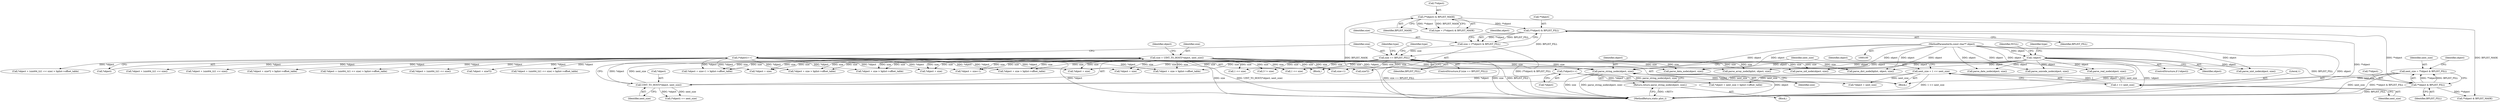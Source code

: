 digraph "0_libplist_32ee5213fe64f1e10ec76c1ee861ee6f233120dd@pointer" {
"1000395" [label="(Call,parse_string_node(object, size))"];
"1000113" [label="(Call,!object)"];
"1000102" [label="(MethodParameterIn,const char** object)"];
"1000202" [label="(Call,size = UINT_TO_HOST(*object, next_size))"];
"1000204" [label="(Call,UINT_TO_HOST(*object, next_size))"];
"1000178" [label="(Call,(*object)++)"];
"1000131" [label="(Call,(*object)++)"];
"1000181" [label="(Call,next_size = 1 << next_size)"];
"1000183" [label="(Call,1 << next_size)"];
"1000150" [label="(Call,next_size = **object & BPLIST_FILL)"];
"1000152" [label="(Call,**object & BPLIST_FILL)"];
"1000126" [label="(Call,(**object) & BPLIST_FILL)"];
"1000119" [label="(Call,(**object) & BPLIST_MASK)"];
"1000135" [label="(Call,size == BPLIST_FILL)"];
"1000124" [label="(Call,size = (**object) & BPLIST_FILL)"];
"1000394" [label="(Return,return parse_string_node(object, size);)"];
"1000436" [label="(Call,*object + size)"];
"1000123" [label="(Identifier,BPLIST_MASK)"];
"1000326" [label="(Call,3 != size)"];
"1000284" [label="(Call,1 << size)"];
"1000208" [label="(Call,(*object) += next_size)"];
"1000136" [label="(Identifier,size)"];
"1000152" [label="(Call,**object & BPLIST_FILL)"];
"1000381" [label="(Call,*object + size)"];
"1000162" [label="(Identifier,object)"];
"1000375" [label="(Call,parse_data_node(object, size))"];
"1000133" [label="(Identifier,object)"];
"1000190" [label="(Identifier,object)"];
"1000435" [label="(Call,*object + size > bplist->offset_table)"];
"1000148" [label="(Block,)"];
"1000460" [label="(Call,size+1)"];
"1000210" [label="(Identifier,object)"];
"1000401" [label="(Call,size*2)"];
"1000118" [label="(Identifier,type)"];
"1000204" [label="(Call,UINT_TO_HOST(*object, next_size))"];
"1000178" [label="(Call,(*object)++)"];
"1000125" [label="(Identifier,size)"];
"1000114" [label="(Identifier,object)"];
"1000302" [label="(Call,*object + (uint64_t)(1 << size) > bplist->offset_table)"];
"1000120" [label="(Call,**object)"];
"1000117" [label="(Call,type = (**object) & BPLIST_MASK)"];
"1000132" [label="(Call,*object)"];
"1000394" [label="(Return,return parse_string_node(object, size);)"];
"1000187" [label="(Call,*object + next_size > bplist->offset_table)"];
"1000456" [label="(Call,*object + size+1 > bplist->offset_table)"];
"1000279" [label="(Call,*object + (uint64_t)(1 << size))"];
"1000113" [label="(Call,!object)"];
"1000361" [label="(Call,*object + size)"];
"1000181" [label="(Call,next_size = 1 << next_size)"];
"1000337" [label="(Call,*object + (uint64_t)(1 << size))"];
"1000450" [label="(Call,parse_array_node(bplist, object, size))"];
"1000355" [label="(Call,parse_date_node(object, size))"];
"1000429" [label="(Call,parse_unicode_node(object, size))"];
"1000156" [label="(Identifier,BPLIST_FILL)"];
"1000112" [label="(ControlStructure,if (!object))"];
"1000473" [label="(Call,parse_uid_node(object, size))"];
"1000103" [label="(Block,)"];
"1000126" [label="(Call,(**object) & BPLIST_FILL)"];
"1000412" [label="(Call,*object + size*2 > bplist->offset_table)"];
"1000380" [label="(Call,*object + size > bplist->offset_table)"];
"1000134" [label="(ControlStructure,if (size == BPLIST_FILL))"];
"1000119" [label="(Call,(**object) & BPLIST_MASK)"];
"1000321" [label="(Call,parse_real_node(object, size))"];
"1000360" [label="(Call,*object + size > bplist->offset_table)"];
"1000479" [label="(Call,*object + size)"];
"1000457" [label="(Call,*object + size+1)"];
"1000159" [label="(Call,**object & BPLIST_MASK)"];
"1000185" [label="(Identifier,next_size)"];
"1000397" [label="(Identifier,size)"];
"1000202" [label="(Call,size = UINT_TO_HOST(*object, next_size))"];
"1000203" [label="(Identifier,size)"];
"1000124" [label="(Call,size = (**object) & BPLIST_FILL)"];
"1000216" [label="(Identifier,type)"];
"1000150" [label="(Call,next_size = **object & BPLIST_FILL)"];
"1000278" [label="(Call,*object + (uint64_t)(1 << size) > bplist->offset_table)"];
"1000217" [label="(Block,)"];
"1000116" [label="(Identifier,NULL)"];
"1000183" [label="(Call,1 << next_size)"];
"1000140" [label="(Identifier,type)"];
"1000153" [label="(Call,**object)"];
"1000506" [label="(MethodReturn,static plist_t)"];
"1000127" [label="(Call,**object)"];
"1000188" [label="(Call,*object + next_size)"];
"1000303" [label="(Call,*object + (uint64_t)(1 << size))"];
"1000413" [label="(Call,*object + size*2)"];
"1000182" [label="(Identifier,next_size)"];
"1000336" [label="(Call,*object + (uint64_t)(1 << size) > bplist->offset_table)"];
"1000137" [label="(Identifier,BPLIST_FILL)"];
"1000135" [label="(Call,size == BPLIST_FILL)"];
"1000131" [label="(Call,(*object)++)"];
"1000130" [label="(Identifier,BPLIST_FILL)"];
"1000395" [label="(Call,parse_string_node(object, size))"];
"1000493" [label="(Call,parse_dict_node(bplist, object, size))"];
"1000205" [label="(Call,*object)"];
"1000396" [label="(Identifier,object)"];
"1000151" [label="(Identifier,next_size)"];
"1000179" [label="(Call,*object)"];
"1000184" [label="(Literal,1)"];
"1000207" [label="(Identifier,next_size)"];
"1000478" [label="(Call,*object + size > bplist->offset_table)"];
"1000297" [label="(Call,parse_uint_node(object, size))"];
"1000102" [label="(MethodParameterIn,const char** object)"];
"1000308" [label="(Call,1 << size)"];
"1000395" -> "1000394"  [label="AST: "];
"1000395" -> "1000397"  [label="CFG: "];
"1000396" -> "1000395"  [label="AST: "];
"1000397" -> "1000395"  [label="AST: "];
"1000394" -> "1000395"  [label="CFG: "];
"1000395" -> "1000506"  [label="DDG: object"];
"1000395" -> "1000506"  [label="DDG: size"];
"1000395" -> "1000506"  [label="DDG: parse_string_node(object, size)"];
"1000395" -> "1000394"  [label="DDG: parse_string_node(object, size)"];
"1000113" -> "1000395"  [label="DDG: object"];
"1000102" -> "1000395"  [label="DDG: object"];
"1000202" -> "1000395"  [label="DDG: size"];
"1000135" -> "1000395"  [label="DDG: size"];
"1000113" -> "1000112"  [label="AST: "];
"1000113" -> "1000114"  [label="CFG: "];
"1000114" -> "1000113"  [label="AST: "];
"1000116" -> "1000113"  [label="CFG: "];
"1000118" -> "1000113"  [label="CFG: "];
"1000113" -> "1000506"  [label="DDG: object"];
"1000113" -> "1000506"  [label="DDG: !object"];
"1000102" -> "1000113"  [label="DDG: object"];
"1000113" -> "1000297"  [label="DDG: object"];
"1000113" -> "1000321"  [label="DDG: object"];
"1000113" -> "1000355"  [label="DDG: object"];
"1000113" -> "1000375"  [label="DDG: object"];
"1000113" -> "1000429"  [label="DDG: object"];
"1000113" -> "1000450"  [label="DDG: object"];
"1000113" -> "1000473"  [label="DDG: object"];
"1000113" -> "1000493"  [label="DDG: object"];
"1000102" -> "1000100"  [label="AST: "];
"1000102" -> "1000506"  [label="DDG: object"];
"1000102" -> "1000297"  [label="DDG: object"];
"1000102" -> "1000321"  [label="DDG: object"];
"1000102" -> "1000355"  [label="DDG: object"];
"1000102" -> "1000375"  [label="DDG: object"];
"1000102" -> "1000429"  [label="DDG: object"];
"1000102" -> "1000450"  [label="DDG: object"];
"1000102" -> "1000473"  [label="DDG: object"];
"1000102" -> "1000493"  [label="DDG: object"];
"1000202" -> "1000148"  [label="AST: "];
"1000202" -> "1000204"  [label="CFG: "];
"1000203" -> "1000202"  [label="AST: "];
"1000204" -> "1000202"  [label="AST: "];
"1000210" -> "1000202"  [label="CFG: "];
"1000202" -> "1000506"  [label="DDG: size"];
"1000202" -> "1000506"  [label="DDG: UINT_TO_HOST(*object, next_size)"];
"1000204" -> "1000202"  [label="DDG: *object"];
"1000204" -> "1000202"  [label="DDG: next_size"];
"1000202" -> "1000284"  [label="DDG: size"];
"1000202" -> "1000308"  [label="DDG: size"];
"1000202" -> "1000326"  [label="DDG: size"];
"1000202" -> "1000360"  [label="DDG: size"];
"1000202" -> "1000361"  [label="DDG: size"];
"1000202" -> "1000375"  [label="DDG: size"];
"1000202" -> "1000380"  [label="DDG: size"];
"1000202" -> "1000381"  [label="DDG: size"];
"1000202" -> "1000401"  [label="DDG: size"];
"1000202" -> "1000435"  [label="DDG: size"];
"1000202" -> "1000436"  [label="DDG: size"];
"1000202" -> "1000450"  [label="DDG: size"];
"1000202" -> "1000456"  [label="DDG: size"];
"1000202" -> "1000457"  [label="DDG: size"];
"1000202" -> "1000460"  [label="DDG: size"];
"1000202" -> "1000473"  [label="DDG: size"];
"1000202" -> "1000478"  [label="DDG: size"];
"1000202" -> "1000479"  [label="DDG: size"];
"1000202" -> "1000493"  [label="DDG: size"];
"1000204" -> "1000207"  [label="CFG: "];
"1000205" -> "1000204"  [label="AST: "];
"1000207" -> "1000204"  [label="AST: "];
"1000178" -> "1000204"  [label="DDG: *object"];
"1000181" -> "1000204"  [label="DDG: next_size"];
"1000204" -> "1000208"  [label="DDG: next_size"];
"1000204" -> "1000208"  [label="DDG: *object"];
"1000178" -> "1000148"  [label="AST: "];
"1000178" -> "1000179"  [label="CFG: "];
"1000179" -> "1000178"  [label="AST: "];
"1000182" -> "1000178"  [label="CFG: "];
"1000131" -> "1000178"  [label="DDG: *object"];
"1000178" -> "1000187"  [label="DDG: *object"];
"1000178" -> "1000188"  [label="DDG: *object"];
"1000131" -> "1000103"  [label="AST: "];
"1000131" -> "1000132"  [label="CFG: "];
"1000132" -> "1000131"  [label="AST: "];
"1000136" -> "1000131"  [label="CFG: "];
"1000131" -> "1000506"  [label="DDG: *object"];
"1000131" -> "1000278"  [label="DDG: *object"];
"1000131" -> "1000279"  [label="DDG: *object"];
"1000131" -> "1000302"  [label="DDG: *object"];
"1000131" -> "1000303"  [label="DDG: *object"];
"1000131" -> "1000336"  [label="DDG: *object"];
"1000131" -> "1000337"  [label="DDG: *object"];
"1000131" -> "1000360"  [label="DDG: *object"];
"1000131" -> "1000361"  [label="DDG: *object"];
"1000131" -> "1000380"  [label="DDG: *object"];
"1000131" -> "1000381"  [label="DDG: *object"];
"1000131" -> "1000412"  [label="DDG: *object"];
"1000131" -> "1000413"  [label="DDG: *object"];
"1000131" -> "1000435"  [label="DDG: *object"];
"1000131" -> "1000436"  [label="DDG: *object"];
"1000131" -> "1000456"  [label="DDG: *object"];
"1000131" -> "1000457"  [label="DDG: *object"];
"1000131" -> "1000478"  [label="DDG: *object"];
"1000131" -> "1000479"  [label="DDG: *object"];
"1000181" -> "1000148"  [label="AST: "];
"1000181" -> "1000183"  [label="CFG: "];
"1000182" -> "1000181"  [label="AST: "];
"1000183" -> "1000181"  [label="AST: "];
"1000190" -> "1000181"  [label="CFG: "];
"1000181" -> "1000506"  [label="DDG: 1 << next_size"];
"1000183" -> "1000181"  [label="DDG: 1"];
"1000183" -> "1000181"  [label="DDG: next_size"];
"1000181" -> "1000187"  [label="DDG: next_size"];
"1000181" -> "1000188"  [label="DDG: next_size"];
"1000183" -> "1000185"  [label="CFG: "];
"1000184" -> "1000183"  [label="AST: "];
"1000185" -> "1000183"  [label="AST: "];
"1000150" -> "1000183"  [label="DDG: next_size"];
"1000150" -> "1000148"  [label="AST: "];
"1000150" -> "1000152"  [label="CFG: "];
"1000151" -> "1000150"  [label="AST: "];
"1000152" -> "1000150"  [label="AST: "];
"1000162" -> "1000150"  [label="CFG: "];
"1000150" -> "1000506"  [label="DDG: next_size"];
"1000150" -> "1000506"  [label="DDG: **object & BPLIST_FILL"];
"1000152" -> "1000150"  [label="DDG: **object"];
"1000152" -> "1000150"  [label="DDG: BPLIST_FILL"];
"1000152" -> "1000156"  [label="CFG: "];
"1000153" -> "1000152"  [label="AST: "];
"1000156" -> "1000152"  [label="AST: "];
"1000152" -> "1000506"  [label="DDG: BPLIST_FILL"];
"1000126" -> "1000152"  [label="DDG: **object"];
"1000135" -> "1000152"  [label="DDG: BPLIST_FILL"];
"1000152" -> "1000159"  [label="DDG: **object"];
"1000126" -> "1000124"  [label="AST: "];
"1000126" -> "1000130"  [label="CFG: "];
"1000127" -> "1000126"  [label="AST: "];
"1000130" -> "1000126"  [label="AST: "];
"1000124" -> "1000126"  [label="CFG: "];
"1000126" -> "1000506"  [label="DDG: **object"];
"1000126" -> "1000124"  [label="DDG: **object"];
"1000126" -> "1000124"  [label="DDG: BPLIST_FILL"];
"1000119" -> "1000126"  [label="DDG: **object"];
"1000126" -> "1000135"  [label="DDG: BPLIST_FILL"];
"1000119" -> "1000117"  [label="AST: "];
"1000119" -> "1000123"  [label="CFG: "];
"1000120" -> "1000119"  [label="AST: "];
"1000123" -> "1000119"  [label="AST: "];
"1000117" -> "1000119"  [label="CFG: "];
"1000119" -> "1000506"  [label="DDG: BPLIST_MASK"];
"1000119" -> "1000117"  [label="DDG: **object"];
"1000119" -> "1000117"  [label="DDG: BPLIST_MASK"];
"1000119" -> "1000159"  [label="DDG: BPLIST_MASK"];
"1000135" -> "1000134"  [label="AST: "];
"1000135" -> "1000137"  [label="CFG: "];
"1000136" -> "1000135"  [label="AST: "];
"1000137" -> "1000135"  [label="AST: "];
"1000140" -> "1000135"  [label="CFG: "];
"1000216" -> "1000135"  [label="CFG: "];
"1000135" -> "1000506"  [label="DDG: size == BPLIST_FILL"];
"1000135" -> "1000506"  [label="DDG: size"];
"1000135" -> "1000506"  [label="DDG: BPLIST_FILL"];
"1000124" -> "1000135"  [label="DDG: size"];
"1000135" -> "1000284"  [label="DDG: size"];
"1000135" -> "1000308"  [label="DDG: size"];
"1000135" -> "1000326"  [label="DDG: size"];
"1000135" -> "1000360"  [label="DDG: size"];
"1000135" -> "1000361"  [label="DDG: size"];
"1000135" -> "1000375"  [label="DDG: size"];
"1000135" -> "1000380"  [label="DDG: size"];
"1000135" -> "1000381"  [label="DDG: size"];
"1000135" -> "1000401"  [label="DDG: size"];
"1000135" -> "1000435"  [label="DDG: size"];
"1000135" -> "1000436"  [label="DDG: size"];
"1000135" -> "1000450"  [label="DDG: size"];
"1000135" -> "1000456"  [label="DDG: size"];
"1000135" -> "1000457"  [label="DDG: size"];
"1000135" -> "1000460"  [label="DDG: size"];
"1000135" -> "1000473"  [label="DDG: size"];
"1000135" -> "1000478"  [label="DDG: size"];
"1000135" -> "1000479"  [label="DDG: size"];
"1000135" -> "1000493"  [label="DDG: size"];
"1000124" -> "1000103"  [label="AST: "];
"1000125" -> "1000124"  [label="AST: "];
"1000133" -> "1000124"  [label="CFG: "];
"1000124" -> "1000506"  [label="DDG: (**object) & BPLIST_FILL"];
"1000394" -> "1000217"  [label="AST: "];
"1000506" -> "1000394"  [label="CFG: "];
"1000394" -> "1000506"  [label="DDG: <RET>"];
}
